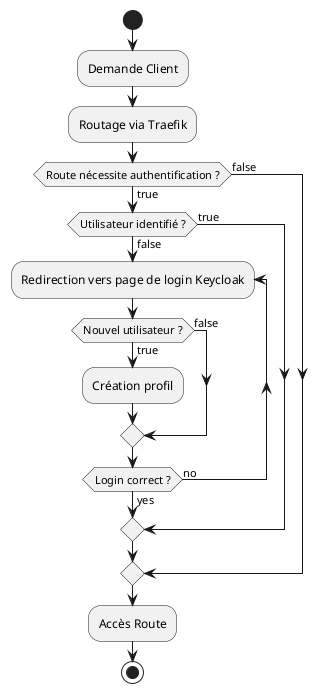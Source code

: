 @startuml
'https://plantuml.com/activity-diagram-beta

start
:Demande Client;
:Routage via Traefik;
if (Route nécessite authentification ?) then (true)
  if (Utilisateur identifié ?) then (false)
  repeat :Redirection vers page de login Keycloak;
      if (Nouvel utilisateur ?) then (true)
        :Création profil;
      else (false)
      endif
  repeat while (Login correct ?) is (no) not (yes)
  else (true)
  endif
else (false)
endif

:Accès Route;

stop

@enduml
